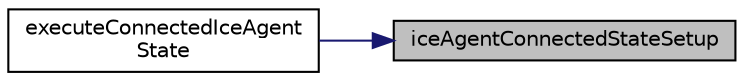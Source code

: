 digraph "iceAgentConnectedStateSetup"
{
 // LATEX_PDF_SIZE
  edge [fontname="Helvetica",fontsize="10",labelfontname="Helvetica",labelfontsize="10"];
  node [fontname="Helvetica",fontsize="10",shape=record];
  rankdir="RL";
  Node1 [label="iceAgentConnectedStateSetup",height=0.2,width=0.4,color="black", fillcolor="grey75", style="filled", fontcolor="black",tooltip=" "];
  Node1 -> Node2 [dir="back",color="midnightblue",fontsize="10",style="solid",fontname="Helvetica"];
  Node2 [label="executeConnectedIceAgent\lState",height=0.2,width=0.4,color="black", fillcolor="white", style="filled",URL="$IceAgentStateMachine_8h.html#a4fddd35b881d4a51ceaad3633a0bced0",tooltip=" "];
}
